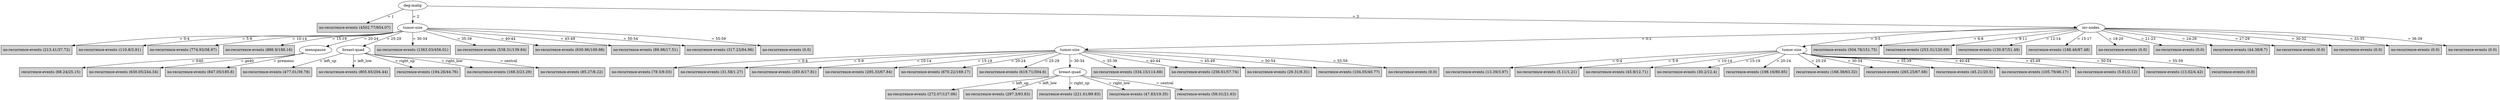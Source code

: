 
digraph MITTree {
N0 [label="deg-malig" ]
N0->N1 [label="= 1"]
N1 [label="no-recurrence-events (4502.77/954.07)" shape=box style=filled ]
N0->N2 [label="= 2"]
N2 [label="tumor-size" ]
N2->N3 [label="= 0-4"]
N3 [label="no-recurrence-events (213.41/37.72)" shape=box style=filled ]
N2->N4 [label="= 5-9"]
N4 [label="no-recurrence-events (110.8/3.91)" shape=box style=filled ]
N2->N5 [label="= 10-14"]
N5 [label="no-recurrence-events (774.93/38.97)" shape=box style=filled ]
N2->N6 [label="= 15-19"]
N6 [label="no-recurrence-events (886.9/188.16)" shape=box style=filled ]
N2->N7 [label="= 20-24"]
N7 [label="menopause" ]
N7->N8 [label="= lt40"]
N8 [label="recurrence-events (68.24/25.15)" shape=box style=filled ]
N7->N9 [label="= ge40"]
N9 [label="no-recurrence-events (630.05/244.34)" shape=box style=filled ]
N7->N10 [label="= premeno"]
N10 [label="no-recurrence-events (847.05/185.8)" shape=box style=filled ]
N2->N11 [label="= 25-29"]
N11 [label="breast-quad" ]
N11->N12 [label="= left_up"]
N12 [label="no-recurrence-events (477.01/39.78)" shape=box style=filled ]
N11->N13 [label="= left_low"]
N13 [label="no-recurrence-events (805.65/204.44)" shape=box style=filled ]
N11->N14 [label="= right_up"]
N14 [label="recurrence-events (194.26/44.76)" shape=box style=filled ]
N11->N15 [label="= right_low"]
N15 [label="no-recurrence-events (168.3/23.29)" shape=box style=filled ]
N11->N16 [label="= central"]
N16 [label="no-recurrence-events (85.27/8.22)" shape=box style=filled ]
N2->N17 [label="= 30-34"]
N17 [label="no-recurrence-events (1363.03/456.01)" shape=box style=filled ]
N2->N18 [label="= 35-39"]
N18 [label="no-recurrence-events (538.31/139.84)" shape=box style=filled ]
N2->N19 [label="= 40-44"]
N19 [label="no-recurrence-events (630.96/109.98)" shape=box style=filled ]
N2->N20 [label="= 45-49"]
N20 [label="no-recurrence-events (89.98/17.51)" shape=box style=filled ]
N2->N21 [label="= 50-54"]
N21 [label="no-recurrence-events (317.23/84.96)" shape=box style=filled ]
N2->N22 [label="= 55-59"]
N22 [label="no-recurrence-events (0.0)" shape=box style=filled ]
N0->N23 [label="= 3"]
N23 [label="inv-nodes" ]
N23->N24 [label="= 0-2"]
N24 [label="tumor-size" ]
N24->N25 [label="= 0-4"]
N25 [label="no-recurrence-events (78.5/9.03)" shape=box style=filled ]
N24->N26 [label="= 5-9"]
N26 [label="no-recurrence-events (31.58/1.27)" shape=box style=filled ]
N24->N27 [label="= 10-14"]
N27 [label="no-recurrence-events (265.6/17.81)" shape=box style=filled ]
N24->N28 [label="= 15-19"]
N28 [label="no-recurrence-events (295.33/67.84)" shape=box style=filled ]
N24->N29 [label="= 20-24"]
N29 [label="no-recurrence-events (670.22/169.17)" shape=box style=filled ]
N24->N30 [label="= 25-29"]
N30 [label="no-recurrence-events (619.71/304.6)" shape=box style=filled ]
N24->N31 [label="= 30-34"]
N31 [label="breast-quad" ]
N31->N32 [label="= left_up"]
N32 [label="no-recurrence-events (272.07/127.06)" shape=box style=filled ]
N31->N33 [label="= left_low"]
N33 [label="no-recurrence-events (297.3/93.83)" shape=box style=filled ]
N31->N34 [label="= right_up"]
N34 [label="recurrence-events (221.61/89.83)" shape=box style=filled ]
N31->N35 [label="= right_low"]
N35 [label="recurrence-events (47.83/19.35)" shape=box style=filled ]
N31->N36 [label="= central"]
N36 [label="recurrence-events (58.01/21.63)" shape=box style=filled ]
N24->N37 [label="= 35-39"]
N37 [label="no-recurrence-events (334.15/114.68)" shape=box style=filled ]
N24->N38 [label="= 40-44"]
N38 [label="no-recurrence-events (256.61/57.74)" shape=box style=filled ]
N24->N39 [label="= 45-49"]
N39 [label="no-recurrence-events (29.31/9.31)" shape=box style=filled ]
N24->N40 [label="= 50-54"]
N40 [label="recurrence-events (104.05/40.77)" shape=box style=filled ]
N24->N41 [label="= 55-59"]
N41 [label="no-recurrence-events (0.0)" shape=box style=filled ]
N23->N42 [label="= 3-5"]
N42 [label="tumor-size" ]
N42->N43 [label="= 0-4"]
N43 [label="no-recurrence-events (13.39/3.97)" shape=box style=filled ]
N42->N44 [label="= 5-9"]
N44 [label="no-recurrence-events (5.11/1.21)" shape=box style=filled ]
N42->N45 [label="= 10-14"]
N45 [label="no-recurrence-events (45.9/12.71)" shape=box style=filled ]
N42->N46 [label="= 15-19"]
N46 [label="no-recurrence-events (30.2/12.4)" shape=box style=filled ]
N42->N47 [label="= 20-24"]
N47 [label="recurrence-events (198.16/80.85)" shape=box style=filled ]
N42->N48 [label="= 25-29"]
N48 [label="recurrence-events (168.38/63.32)" shape=box style=filled ]
N42->N49 [label="= 30-34"]
N49 [label="recurrence-events (265.25/67.68)" shape=box style=filled ]
N42->N50 [label="= 35-39"]
N50 [label="recurrence-events (45.21/20.5)" shape=box style=filled ]
N42->N51 [label="= 40-44"]
N51 [label="no-recurrence-events (105.79/46.17)" shape=box style=filled ]
N42->N52 [label="= 45-49"]
N52 [label="no-recurrence-events (5.81/2.12)" shape=box style=filled ]
N42->N53 [label="= 50-54"]
N53 [label="recurrence-events (13.02/4.42)" shape=box style=filled ]
N42->N54 [label="= 55-59"]
N54 [label="recurrence-events (0.0)" shape=box style=filled ]
N23->N55 [label="= 6-8"]
N55 [label="recurrence-events (504.78/151.75)" shape=box style=filled ]
N23->N56 [label="= 9-11"]
N56 [label="recurrence-events (253.31/120.69)" shape=box style=filled ]
N23->N57 [label="= 12-14"]
N57 [label="recurrence-events (130.87/51.49)" shape=box style=filled ]
N23->N58 [label="= 15-17"]
N58 [label="recurrence-events (188.46/87.48)" shape=box style=filled ]
N23->N59 [label="= 18-20"]
N59 [label="no-recurrence-events (0.0)" shape=box style=filled ]
N23->N60 [label="= 21-23"]
N60 [label="no-recurrence-events (0.0)" shape=box style=filled ]
N23->N61 [label="= 24-26"]
N61 [label="recurrence-events (44.38/8.7)" shape=box style=filled ]
N23->N62 [label="= 27-29"]
N62 [label="no-recurrence-events (0.0)" shape=box style=filled ]
N23->N63 [label="= 30-32"]
N63 [label="no-recurrence-events (0.0)" shape=box style=filled ]
N23->N64 [label="= 33-35"]
N64 [label="no-recurrence-events (0.0)" shape=box style=filled ]
N23->N65 [label="= 36-39"]
N65 [label="no-recurrence-events (0.0)" shape=box style=filled ]
}

